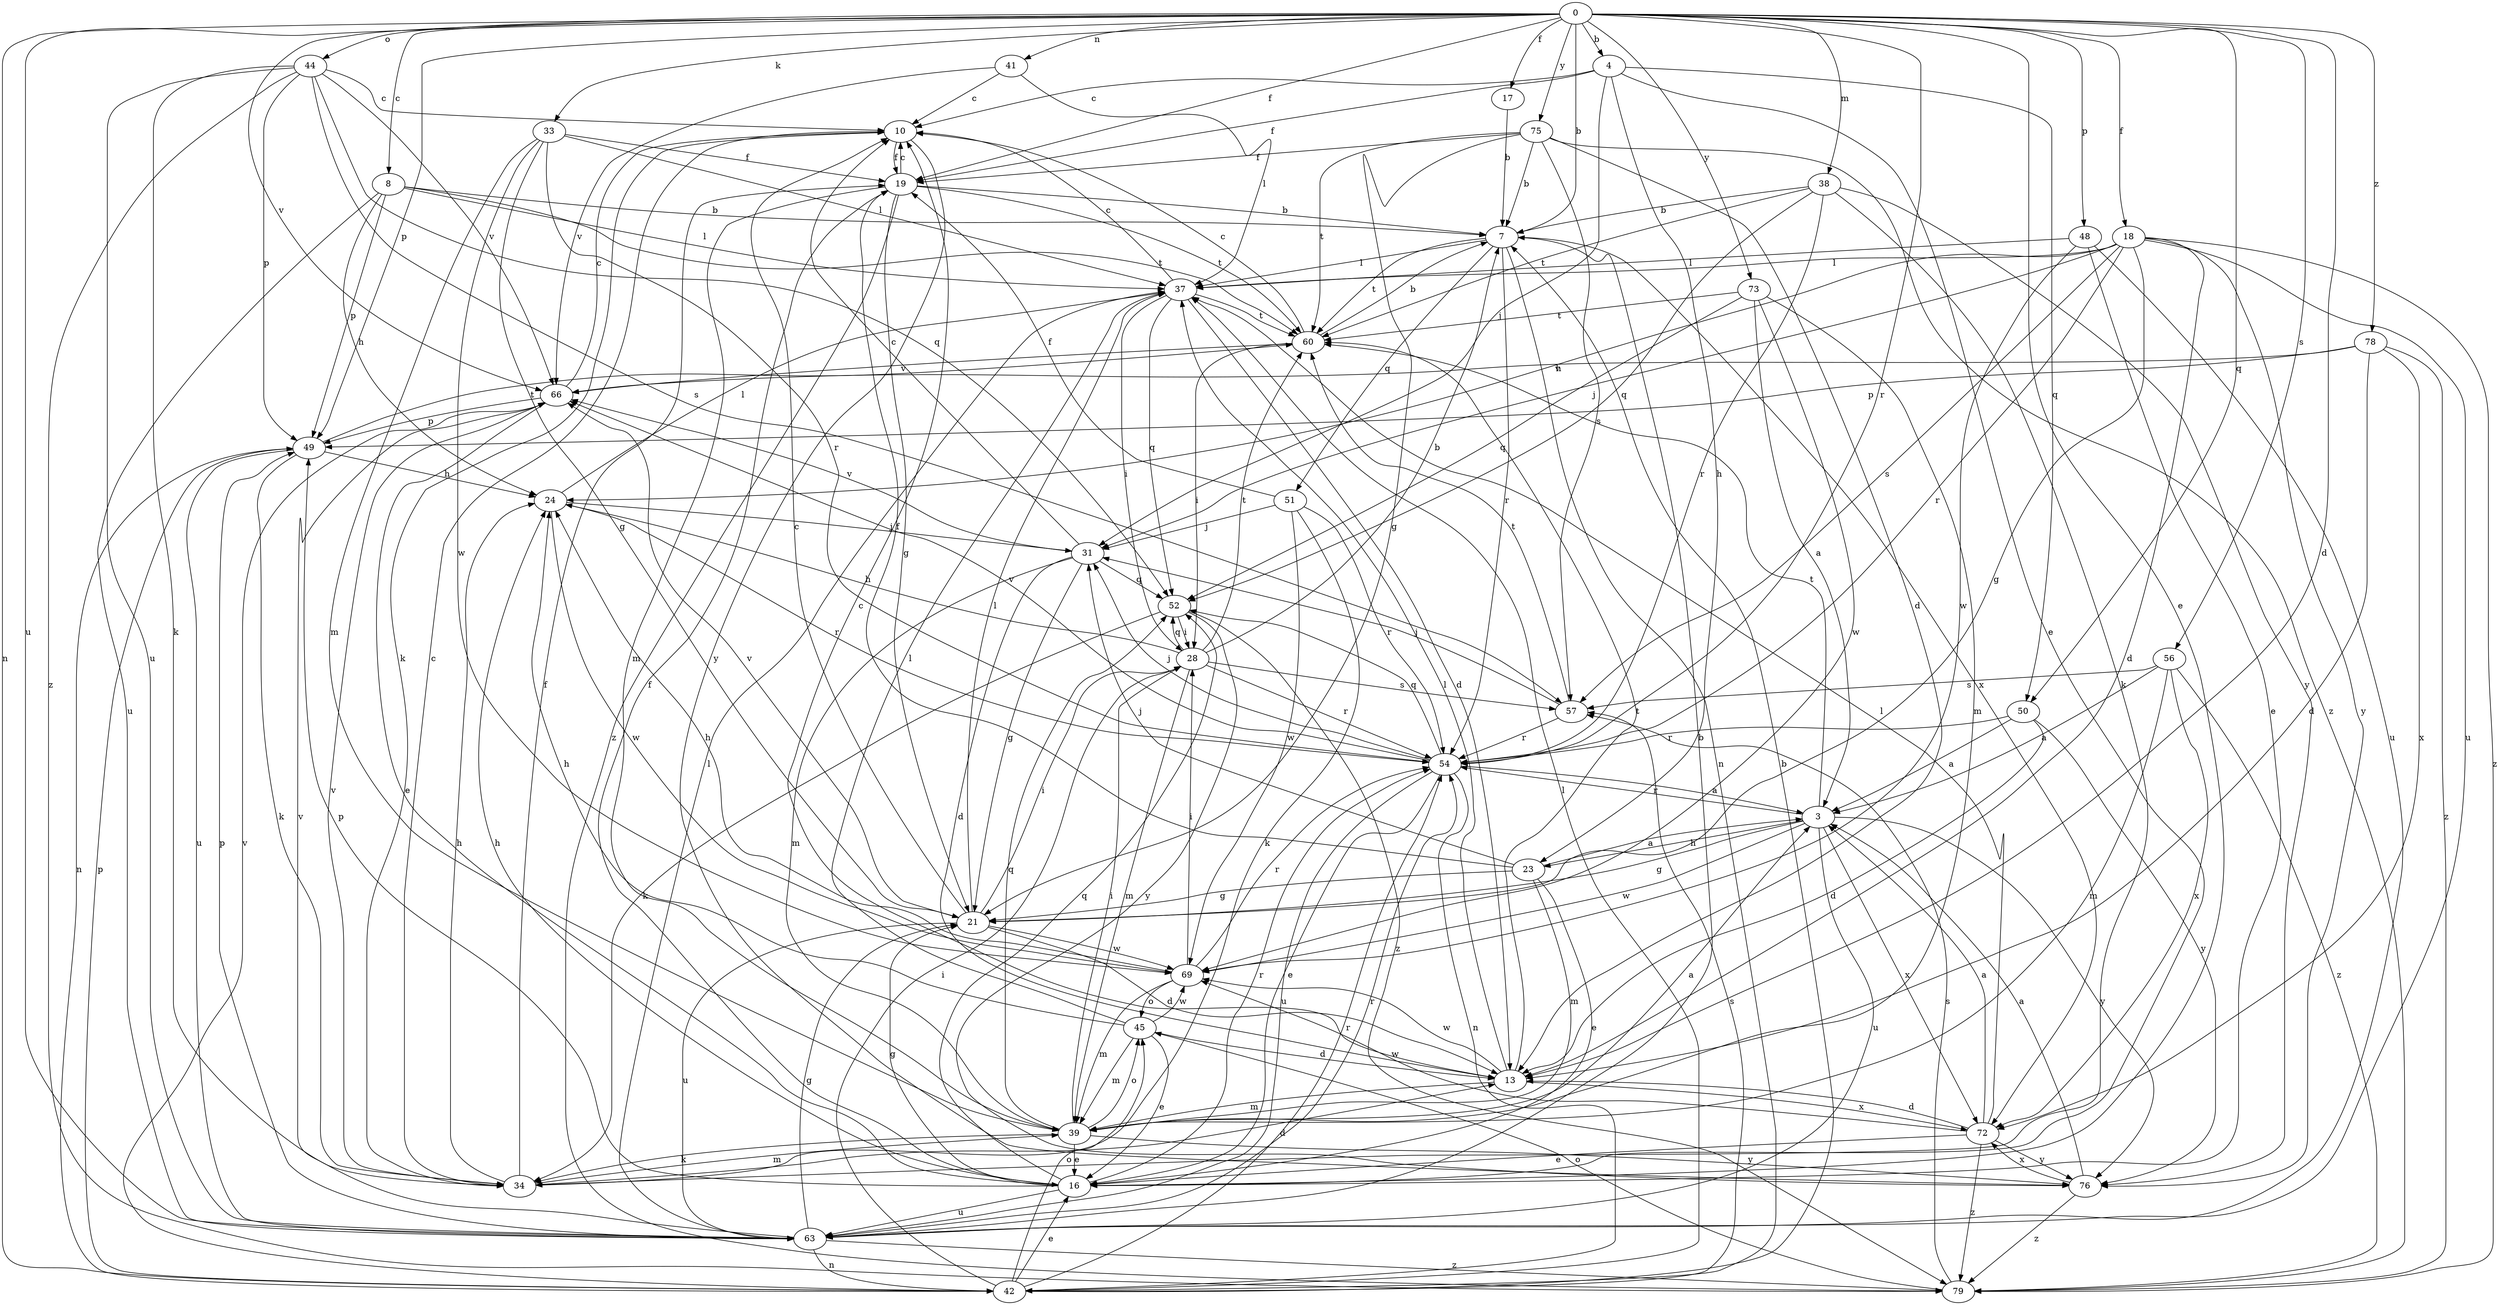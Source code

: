 strict digraph  {
0;
3;
4;
7;
8;
10;
13;
16;
17;
18;
19;
21;
23;
24;
28;
31;
33;
34;
37;
38;
39;
41;
42;
44;
45;
48;
49;
50;
51;
52;
54;
56;
57;
60;
63;
66;
69;
72;
73;
75;
76;
78;
79;
0 -> 4  [label=b];
0 -> 7  [label=b];
0 -> 8  [label=c];
0 -> 13  [label=d];
0 -> 16  [label=e];
0 -> 17  [label=f];
0 -> 18  [label=f];
0 -> 19  [label=f];
0 -> 33  [label=k];
0 -> 38  [label=m];
0 -> 41  [label=n];
0 -> 42  [label=n];
0 -> 44  [label=o];
0 -> 48  [label=p];
0 -> 49  [label=p];
0 -> 50  [label=q];
0 -> 54  [label=r];
0 -> 56  [label=s];
0 -> 63  [label=u];
0 -> 66  [label=v];
0 -> 73  [label=y];
0 -> 75  [label=y];
0 -> 78  [label=z];
3 -> 21  [label=g];
3 -> 23  [label=h];
3 -> 54  [label=r];
3 -> 60  [label=t];
3 -> 63  [label=u];
3 -> 69  [label=w];
3 -> 72  [label=x];
3 -> 76  [label=y];
4 -> 10  [label=c];
4 -> 16  [label=e];
4 -> 19  [label=f];
4 -> 23  [label=h];
4 -> 31  [label=j];
4 -> 50  [label=q];
7 -> 37  [label=l];
7 -> 42  [label=n];
7 -> 51  [label=q];
7 -> 54  [label=r];
7 -> 60  [label=t];
7 -> 72  [label=x];
8 -> 7  [label=b];
8 -> 24  [label=h];
8 -> 37  [label=l];
8 -> 49  [label=p];
8 -> 60  [label=t];
8 -> 63  [label=u];
10 -> 19  [label=f];
10 -> 34  [label=k];
10 -> 76  [label=y];
13 -> 10  [label=c];
13 -> 37  [label=l];
13 -> 39  [label=m];
13 -> 60  [label=t];
13 -> 69  [label=w];
13 -> 72  [label=x];
16 -> 19  [label=f];
16 -> 21  [label=g];
16 -> 24  [label=h];
16 -> 49  [label=p];
16 -> 52  [label=q];
16 -> 54  [label=r];
16 -> 63  [label=u];
17 -> 7  [label=b];
18 -> 13  [label=d];
18 -> 21  [label=g];
18 -> 24  [label=h];
18 -> 31  [label=j];
18 -> 37  [label=l];
18 -> 54  [label=r];
18 -> 57  [label=s];
18 -> 63  [label=u];
18 -> 76  [label=y];
18 -> 79  [label=z];
19 -> 7  [label=b];
19 -> 10  [label=c];
19 -> 21  [label=g];
19 -> 39  [label=m];
19 -> 60  [label=t];
19 -> 79  [label=z];
21 -> 10  [label=c];
21 -> 13  [label=d];
21 -> 28  [label=i];
21 -> 37  [label=l];
21 -> 63  [label=u];
21 -> 66  [label=v];
21 -> 69  [label=w];
23 -> 3  [label=a];
23 -> 16  [label=e];
23 -> 19  [label=f];
23 -> 21  [label=g];
23 -> 31  [label=j];
23 -> 39  [label=m];
24 -> 31  [label=j];
24 -> 37  [label=l];
24 -> 54  [label=r];
24 -> 69  [label=w];
28 -> 7  [label=b];
28 -> 24  [label=h];
28 -> 39  [label=m];
28 -> 52  [label=q];
28 -> 54  [label=r];
28 -> 57  [label=s];
28 -> 60  [label=t];
31 -> 10  [label=c];
31 -> 13  [label=d];
31 -> 21  [label=g];
31 -> 39  [label=m];
31 -> 52  [label=q];
31 -> 66  [label=v];
33 -> 19  [label=f];
33 -> 21  [label=g];
33 -> 37  [label=l];
33 -> 39  [label=m];
33 -> 54  [label=r];
33 -> 69  [label=w];
34 -> 10  [label=c];
34 -> 13  [label=d];
34 -> 19  [label=f];
34 -> 24  [label=h];
34 -> 39  [label=m];
34 -> 66  [label=v];
37 -> 10  [label=c];
37 -> 13  [label=d];
37 -> 28  [label=i];
37 -> 52  [label=q];
37 -> 60  [label=t];
38 -> 7  [label=b];
38 -> 34  [label=k];
38 -> 52  [label=q];
38 -> 54  [label=r];
38 -> 60  [label=t];
38 -> 76  [label=y];
39 -> 3  [label=a];
39 -> 16  [label=e];
39 -> 28  [label=i];
39 -> 34  [label=k];
39 -> 45  [label=o];
39 -> 52  [label=q];
39 -> 76  [label=y];
41 -> 10  [label=c];
41 -> 37  [label=l];
41 -> 66  [label=v];
42 -> 7  [label=b];
42 -> 16  [label=e];
42 -> 28  [label=i];
42 -> 37  [label=l];
42 -> 45  [label=o];
42 -> 49  [label=p];
42 -> 54  [label=r];
42 -> 57  [label=s];
42 -> 66  [label=v];
44 -> 10  [label=c];
44 -> 34  [label=k];
44 -> 49  [label=p];
44 -> 52  [label=q];
44 -> 57  [label=s];
44 -> 63  [label=u];
44 -> 66  [label=v];
44 -> 79  [label=z];
45 -> 13  [label=d];
45 -> 16  [label=e];
45 -> 24  [label=h];
45 -> 37  [label=l];
45 -> 39  [label=m];
45 -> 69  [label=w];
48 -> 16  [label=e];
48 -> 37  [label=l];
48 -> 63  [label=u];
48 -> 69  [label=w];
49 -> 24  [label=h];
49 -> 34  [label=k];
49 -> 42  [label=n];
49 -> 60  [label=t];
49 -> 63  [label=u];
50 -> 3  [label=a];
50 -> 13  [label=d];
50 -> 54  [label=r];
50 -> 76  [label=y];
51 -> 19  [label=f];
51 -> 31  [label=j];
51 -> 34  [label=k];
51 -> 54  [label=r];
51 -> 69  [label=w];
52 -> 28  [label=i];
52 -> 34  [label=k];
52 -> 76  [label=y];
52 -> 79  [label=z];
54 -> 3  [label=a];
54 -> 16  [label=e];
54 -> 31  [label=j];
54 -> 42  [label=n];
54 -> 52  [label=q];
54 -> 63  [label=u];
54 -> 66  [label=v];
56 -> 3  [label=a];
56 -> 39  [label=m];
56 -> 57  [label=s];
56 -> 72  [label=x];
56 -> 79  [label=z];
57 -> 31  [label=j];
57 -> 54  [label=r];
57 -> 60  [label=t];
60 -> 7  [label=b];
60 -> 10  [label=c];
60 -> 28  [label=i];
60 -> 66  [label=v];
63 -> 7  [label=b];
63 -> 21  [label=g];
63 -> 37  [label=l];
63 -> 42  [label=n];
63 -> 49  [label=p];
63 -> 54  [label=r];
63 -> 66  [label=v];
63 -> 79  [label=z];
66 -> 10  [label=c];
66 -> 16  [label=e];
66 -> 49  [label=p];
69 -> 24  [label=h];
69 -> 28  [label=i];
69 -> 39  [label=m];
69 -> 45  [label=o];
69 -> 54  [label=r];
72 -> 3  [label=a];
72 -> 13  [label=d];
72 -> 16  [label=e];
72 -> 37  [label=l];
72 -> 69  [label=w];
72 -> 76  [label=y];
72 -> 79  [label=z];
73 -> 3  [label=a];
73 -> 39  [label=m];
73 -> 52  [label=q];
73 -> 60  [label=t];
73 -> 69  [label=w];
75 -> 7  [label=b];
75 -> 13  [label=d];
75 -> 19  [label=f];
75 -> 21  [label=g];
75 -> 57  [label=s];
75 -> 60  [label=t];
75 -> 79  [label=z];
76 -> 3  [label=a];
76 -> 72  [label=x];
76 -> 79  [label=z];
78 -> 13  [label=d];
78 -> 49  [label=p];
78 -> 66  [label=v];
78 -> 72  [label=x];
78 -> 79  [label=z];
79 -> 45  [label=o];
79 -> 57  [label=s];
}
